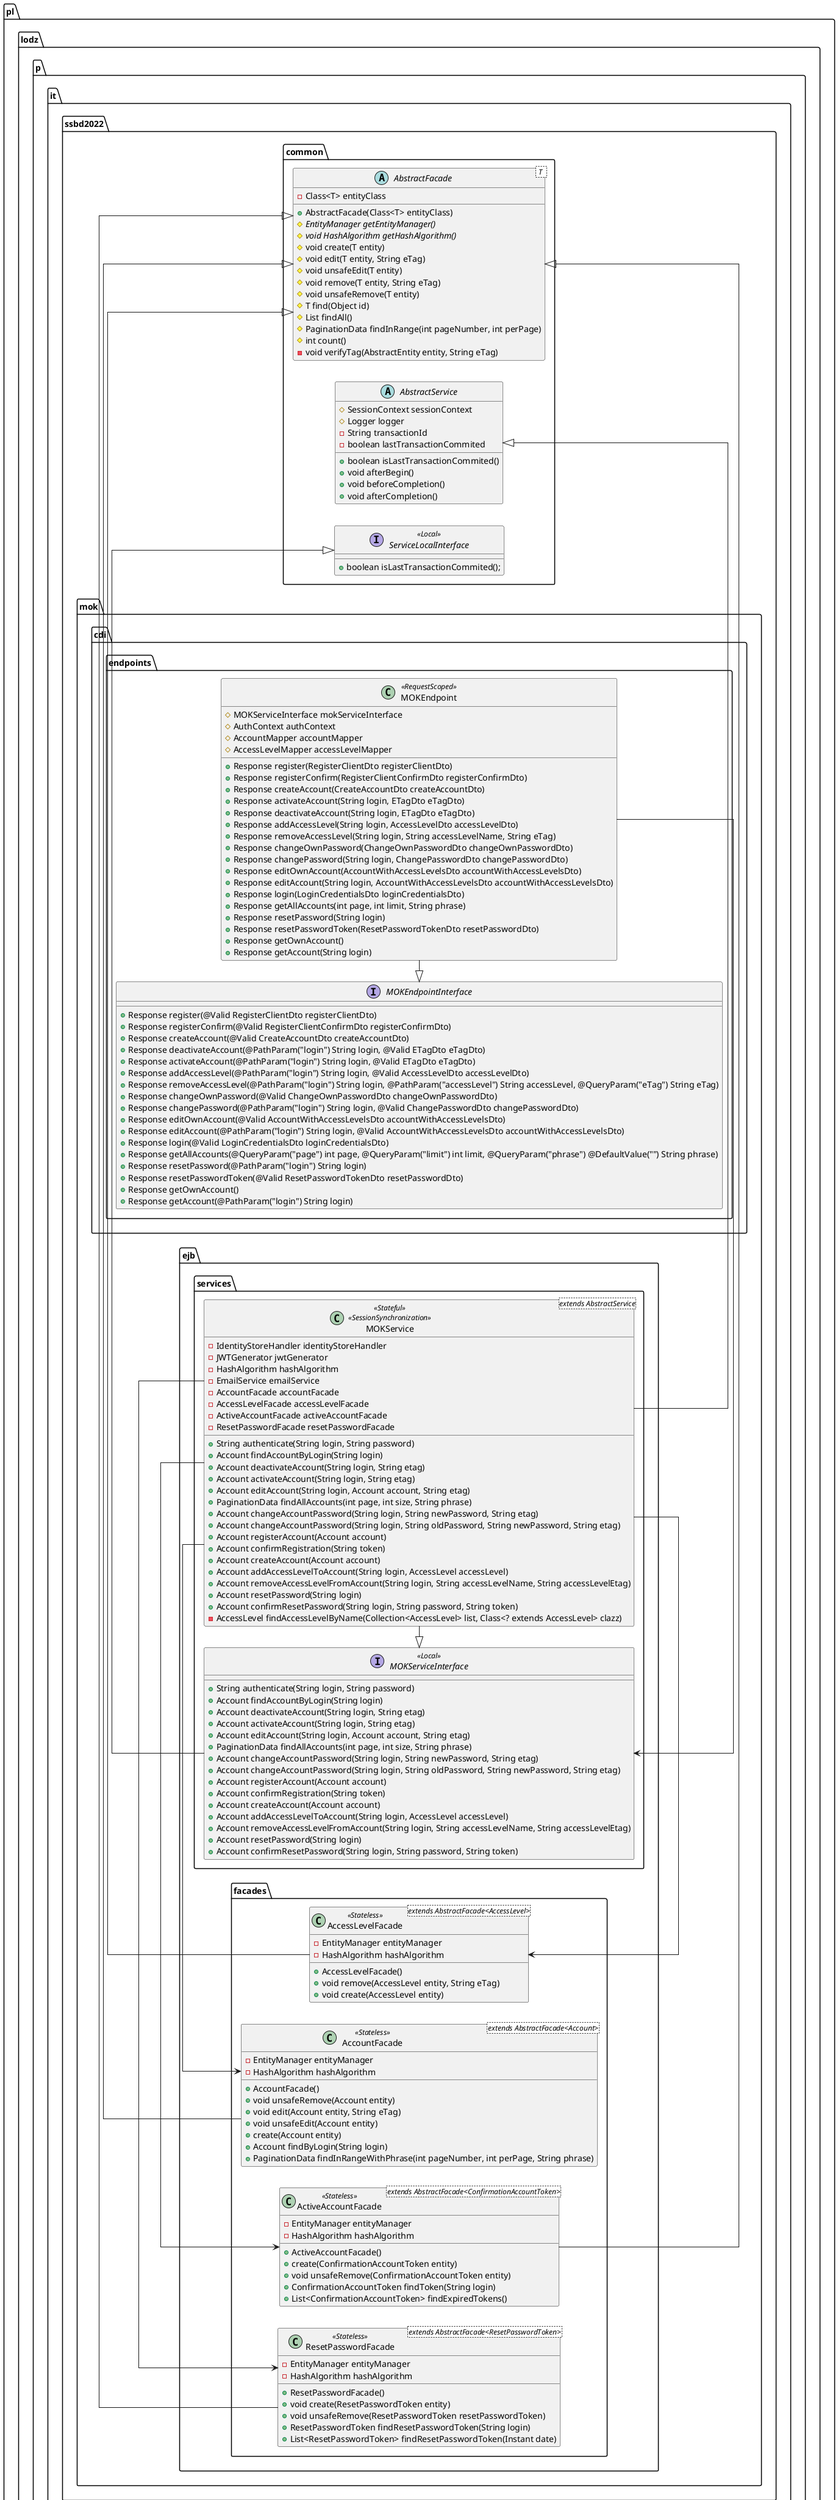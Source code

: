 @startuml MOK_ejb_cdi_diagram
left to right direction
skinparam linetype ortho

package pl.lodz.p.it.ssbd2022.common {
    
    abstract class AbstractFacade< T  > {
        -Class<T> entityClass
        +AbstractFacade(Class<T> entityClass)
        #{abstract} EntityManager getEntityManager()
        #{abstract} void HashAlgorithm getHashAlgorithm()
        #void create(T entity)
        #void edit(T entity, String eTag)
        #void unsafeEdit(T entity)
        #void remove(T entity, String eTag)
        #void unsafeRemove(T entity)
        #T find(Object id)
        #List findAll()
        #PaginationData findInRange(int pageNumber, int perPage)
        #int count()
        -void verifyTag(AbstractEntity entity, String eTag)
    }

    abstract class AbstractService {
        #SessionContext sessionContext
        #Logger logger
        -String transactionId
        -boolean lastTransactionCommited
        +boolean isLastTransactionCommited()
        +void afterBegin()
        +void beforeCompletion()
        +void afterCompletion()
    }

    interface ServiceLocalInterface <<Local>> {
        +boolean isLastTransactionCommited();
    }
}


package pl.lodz.p.it.ssbd2022.mok {
    ' ENDPOINTY
    package cdi.endpoints {
        interface MOKEndpointInterface {
            +Response register(@Valid RegisterClientDto registerClientDto)
            +Response registerConfirm(@Valid RegisterClientConfirmDto registerConfirmDto)
            +Response createAccount(@Valid CreateAccountDto createAccountDto)
            +Response deactivateAccount(@PathParam("login") String login, @Valid ETagDto eTagDto)
            +Response activateAccount(@PathParam("login") String login, @Valid ETagDto eTagDto)
            +Response addAccessLevel(@PathParam("login") String login, @Valid AccessLevelDto accessLevelDto)
            +Response removeAccessLevel(@PathParam("login") String login, @PathParam("accessLevel") String accessLevel, @QueryParam("eTag") String eTag)
            +Response changeOwnPassword(@Valid ChangeOwnPasswordDto changeOwnPasswordDto)
            +Response changePassword(@PathParam("login") String login, @Valid ChangePasswordDto changePasswordDto)
            +Response editOwnAccount(@Valid AccountWithAccessLevelsDto accountWithAccessLevelsDto)
            +Response editAccount(@PathParam("login") String login, @Valid AccountWithAccessLevelsDto accountWithAccessLevelsDto)
            +Response login(@Valid LoginCredentialsDto loginCredentialsDto)
            +Response getAllAccounts(@QueryParam("page") int page, @QueryParam("limit") int limit, @QueryParam("phrase") @DefaultValue("") String phrase)
            +Response resetPassword(@PathParam("login") String login)
            +Response resetPasswordToken(@Valid ResetPasswordTokenDto resetPasswordDto)
            +Response getOwnAccount()
            +Response getAccount(@PathParam("login") String login)
        }

        class MOKEndpoint<<RequestScoped>> {
            #MOKServiceInterface mokServiceInterface
            #AuthContext authContext
            #AccountMapper accountMapper
            #AccessLevelMapper accessLevelMapper
            +Response register(RegisterClientDto registerClientDto)
            +Response registerConfirm(RegisterClientConfirmDto registerConfirmDto)
            +Response createAccount(CreateAccountDto createAccountDto)
            +Response activateAccount(String login, ETagDto eTagDto)
            +Response deactivateAccount(String login, ETagDto eTagDto)
            +Response addAccessLevel(String login, AccessLevelDto accessLevelDto)
            +Response removeAccessLevel(String login, String accessLevelName, String eTag)
            +Response changeOwnPassword(ChangeOwnPasswordDto changeOwnPasswordDto)
            +Response changePassword(String login, ChangePasswordDto changePasswordDto)
            +Response editOwnAccount(AccountWithAccessLevelsDto accountWithAccessLevelsDto)
            +Response editAccount(String login, AccountWithAccessLevelsDto accountWithAccessLevelsDto)
            +Response login(LoginCredentialsDto loginCredentialsDto)
            +Response getAllAccounts(int page, int limit, String phrase)
            +Response resetPassword(String login)
            +Response resetPasswordToken(ResetPasswordTokenDto resetPasswordDto)
            +Response getOwnAccount()
            +Response getAccount(String login)

        }           
    }

    ' SERWISY
    package ejb.services {

        interface MOKServiceInterface <<Local>> {
            +String authenticate(String login, String password)
            +Account findAccountByLogin(String login)
            +Account deactivateAccount(String login, String etag)
            +Account activateAccount(String login, String etag)
            +Account editAccount(String login, Account account, String etag)
            +PaginationData findAllAccounts(int page, int size, String phrase)
            +Account changeAccountPassword(String login, String newPassword, String etag)
            +Account changeAccountPassword(String login, String oldPassword, String newPassword, String etag)
            +Account registerAccount(Account account)
            +Account confirmRegistration(String token)
            +Account createAccount(Account account)
            +Account addAccessLevelToAccount(String login, AccessLevel accessLevel)
            +Account removeAccessLevelFromAccount(String login, String accessLevelName, String accessLevelEtag)
            +Account resetPassword(String login)
            +Account confirmResetPassword(String login, String password, String token)
        }

        class MOKService<extends AbstractService> <<Stateful>><<SessionSynchronization>> {
            -IdentityStoreHandler identityStoreHandler
            -JWTGenerator jwtGenerator
            -HashAlgorithm hashAlgorithm
            -EmailService emailService
            -AccountFacade accountFacade
            -AccessLevelFacade accessLevelFacade
            -ActiveAccountFacade activeAccountFacade
            -ResetPasswordFacade resetPasswordFacade
            +String authenticate(String login, String password)
            +Account findAccountByLogin(String login)
            +Account deactivateAccount(String login, String etag)
            +Account activateAccount(String login, String etag)
            +Account editAccount(String login, Account account, String etag)
            +PaginationData findAllAccounts(int page, int size, String phrase)
            +Account changeAccountPassword(String login, String newPassword, String etag)
            +Account changeAccountPassword(String login, String oldPassword, String newPassword, String etag)
            +Account registerAccount(Account account)
            +Account confirmRegistration(String token)
            +Account createAccount(Account account)
            +Account addAccessLevelToAccount(String login, AccessLevel accessLevel)
            +Account removeAccessLevelFromAccount(String login, String accessLevelName, String accessLevelEtag)
            +Account resetPassword(String login)
            +Account confirmResetPassword(String login, String password, String token)
            -AccessLevel findAccessLevelByName(Collection<AccessLevel> list, Class<? extends AccessLevel> clazz)
        }

    }

    ' FASADY
    package ejb.facades {

        class AccessLevelFacade<extends AbstractFacade<AccessLevel>> <<Stateless>> {
            -EntityManager entityManager
            -HashAlgorithm hashAlgorithm
            +AccessLevelFacade()
            +void remove(AccessLevel entity, String eTag)
            +void create(AccessLevel entity)
        }

        class AccountFacade<extends AbstractFacade<Account>> <<Stateless>> {
            -EntityManager entityManager
            -HashAlgorithm hashAlgorithm
            +AccountFacade()
            +void unsafeRemove(Account entity)
            +void edit(Account entity, String eTag)
            +void unsafeEdit(Account entity)
            +create(Account entity)
            +Account findByLogin(String login)
            +PaginationData findInRangeWithPhrase(int pageNumber, int perPage, String phrase)
        }
        
        class ActiveAccountFacade<extends AbstractFacade<ConfirmationAccountToken>> <<Stateless>> {
            -EntityManager entityManager
            -HashAlgorithm hashAlgorithm
            +ActiveAccountFacade()
            +create(ConfirmationAccountToken entity)
            +void unsafeRemove(ConfirmationAccountToken entity)
            +ConfirmationAccountToken findToken(String login)
            +List<ConfirmationAccountToken> findExpiredTokens()
        }

        class ResetPasswordFacade<extends AbstractFacade<ResetPasswordToken>> <<Stateless>> {
            -EntityManager entityManager
            -HashAlgorithm hashAlgorithm
            +ResetPasswordFacade()
            +void create(ResetPasswordToken entity)
            +void unsafeRemove(ResetPasswordToken resetPasswordToken)
            +ResetPasswordToken findResetPasswordToken(String login)
            +List<ResetPasswordToken> findResetPasswordToken(Instant date)
        }

    }

    
    
}

' extend fasad
AbstractFacade <|- AccessLevelFacade
AbstractFacade <|- AccountFacade
AbstractFacade <|- ActiveAccountFacade
AbstractFacade <|- ResetPasswordFacade

' extend/implement serwis
AbstractService <|- MOKService
ServiceLocalInterface <|- MOKServiceInterface
MOKServiceInterface <|- MOKService

' implement endpoint
MOKEndpointInterface <|- MOKEndpoint

' wykorzystanie serwisu przez endpoint
MOKEndpoint -> MOKServiceInterface

' wykorzystanie fasady przez serwis
MOKService -> AccessLevelFacade
MOKService -> AccountFacade
MOKService -> ActiveAccountFacade
MOKService -> ResetPasswordFacade


@enduml